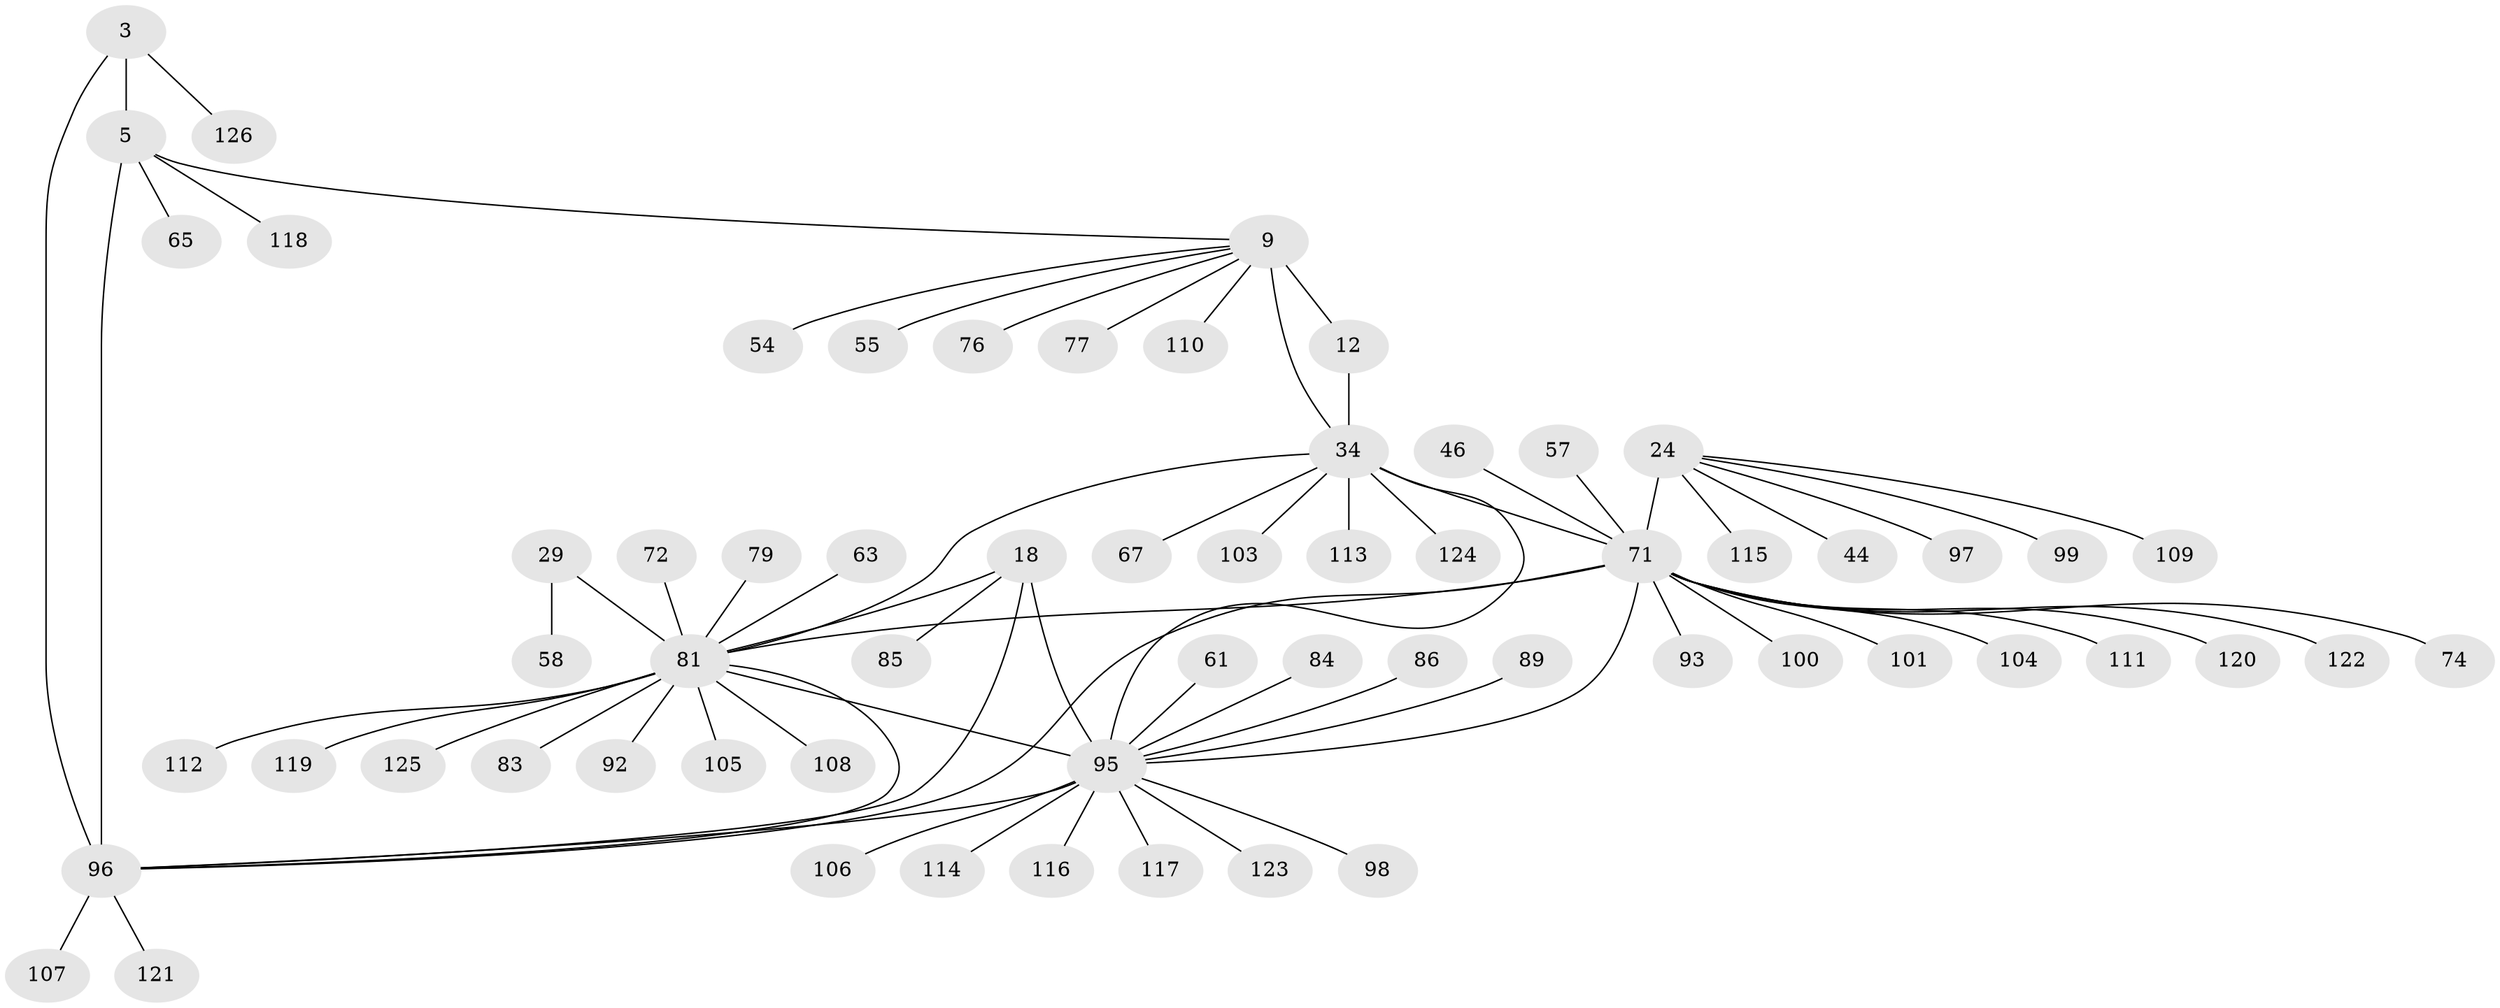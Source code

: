 // original degree distribution, {7: 0.015873015873015872, 6: 0.031746031746031744, 5: 0.031746031746031744, 11: 0.03968253968253968, 8: 0.03968253968253968, 12: 0.015873015873015872, 9: 0.031746031746031744, 10: 0.023809523809523808, 14: 0.007936507936507936, 3: 0.031746031746031744, 1: 0.5634920634920635, 2: 0.15873015873015872, 4: 0.007936507936507936}
// Generated by graph-tools (version 1.1) at 2025/56/03/09/25 04:56:08]
// undirected, 63 vertices, 72 edges
graph export_dot {
graph [start="1"]
  node [color=gray90,style=filled];
  3 [super="+2"];
  5 [super="+1"];
  9 [super="+7"];
  12 [super="+8"];
  18 [super="+16"];
  24 [super="+23"];
  29 [super="+28"];
  34 [super="+31+11"];
  44;
  46;
  54;
  55;
  57;
  58;
  61;
  63;
  65 [super="+33"];
  67;
  71 [super="+64+42+45"];
  72;
  74;
  76;
  77 [super="+50"];
  79;
  81 [super="+66+30+78+35+38+41+43"];
  83 [super="+37"];
  84;
  85;
  86;
  89;
  92;
  93;
  95 [super="+87+17+15+32+48+80+51+52+53"];
  96 [super="+6+56+59+70+75+88"];
  97;
  98;
  99;
  100;
  101;
  103;
  104 [super="+91"];
  105;
  106 [super="+94"];
  107;
  108 [super="+60"];
  109 [super="+82"];
  110;
  111 [super="+102"];
  112;
  113 [super="+69"];
  114;
  115;
  116;
  117 [super="+40"];
  118;
  119 [super="+49"];
  120;
  121;
  122 [super="+68"];
  123;
  124;
  125;
  126;
  3 -- 5 [weight=4];
  3 -- 126;
  3 -- 96 [weight=4];
  5 -- 118;
  5 -- 9;
  5 -- 65;
  5 -- 96 [weight=4];
  9 -- 12 [weight=4];
  9 -- 55;
  9 -- 76;
  9 -- 110;
  9 -- 54;
  9 -- 34 [weight=4];
  9 -- 77;
  12 -- 34 [weight=5];
  18 -- 85;
  18 -- 95 [weight=8];
  18 -- 96;
  18 -- 81;
  24 -- 97;
  24 -- 99;
  24 -- 115;
  24 -- 44;
  24 -- 109;
  24 -- 71 [weight=8];
  29 -- 58;
  29 -- 81 [weight=8];
  34 -- 67;
  34 -- 103;
  34 -- 124;
  34 -- 95 [weight=2];
  34 -- 113;
  34 -- 71 [weight=2];
  34 -- 81;
  46 -- 71;
  57 -- 71;
  61 -- 95;
  63 -- 81;
  71 -- 74;
  71 -- 81 [weight=4];
  71 -- 93;
  71 -- 95 [weight=2];
  71 -- 96;
  71 -- 100;
  71 -- 101;
  71 -- 104;
  71 -- 111;
  71 -- 120;
  71 -- 122;
  72 -- 81;
  79 -- 81;
  81 -- 105;
  81 -- 108;
  81 -- 119;
  81 -- 96;
  81 -- 112;
  81 -- 83;
  81 -- 125;
  81 -- 92;
  81 -- 95 [weight=3];
  84 -- 95;
  86 -- 95;
  89 -- 95;
  95 -- 98;
  95 -- 106;
  95 -- 114;
  95 -- 116;
  95 -- 117;
  95 -- 123;
  95 -- 96;
  96 -- 107;
  96 -- 121;
}

